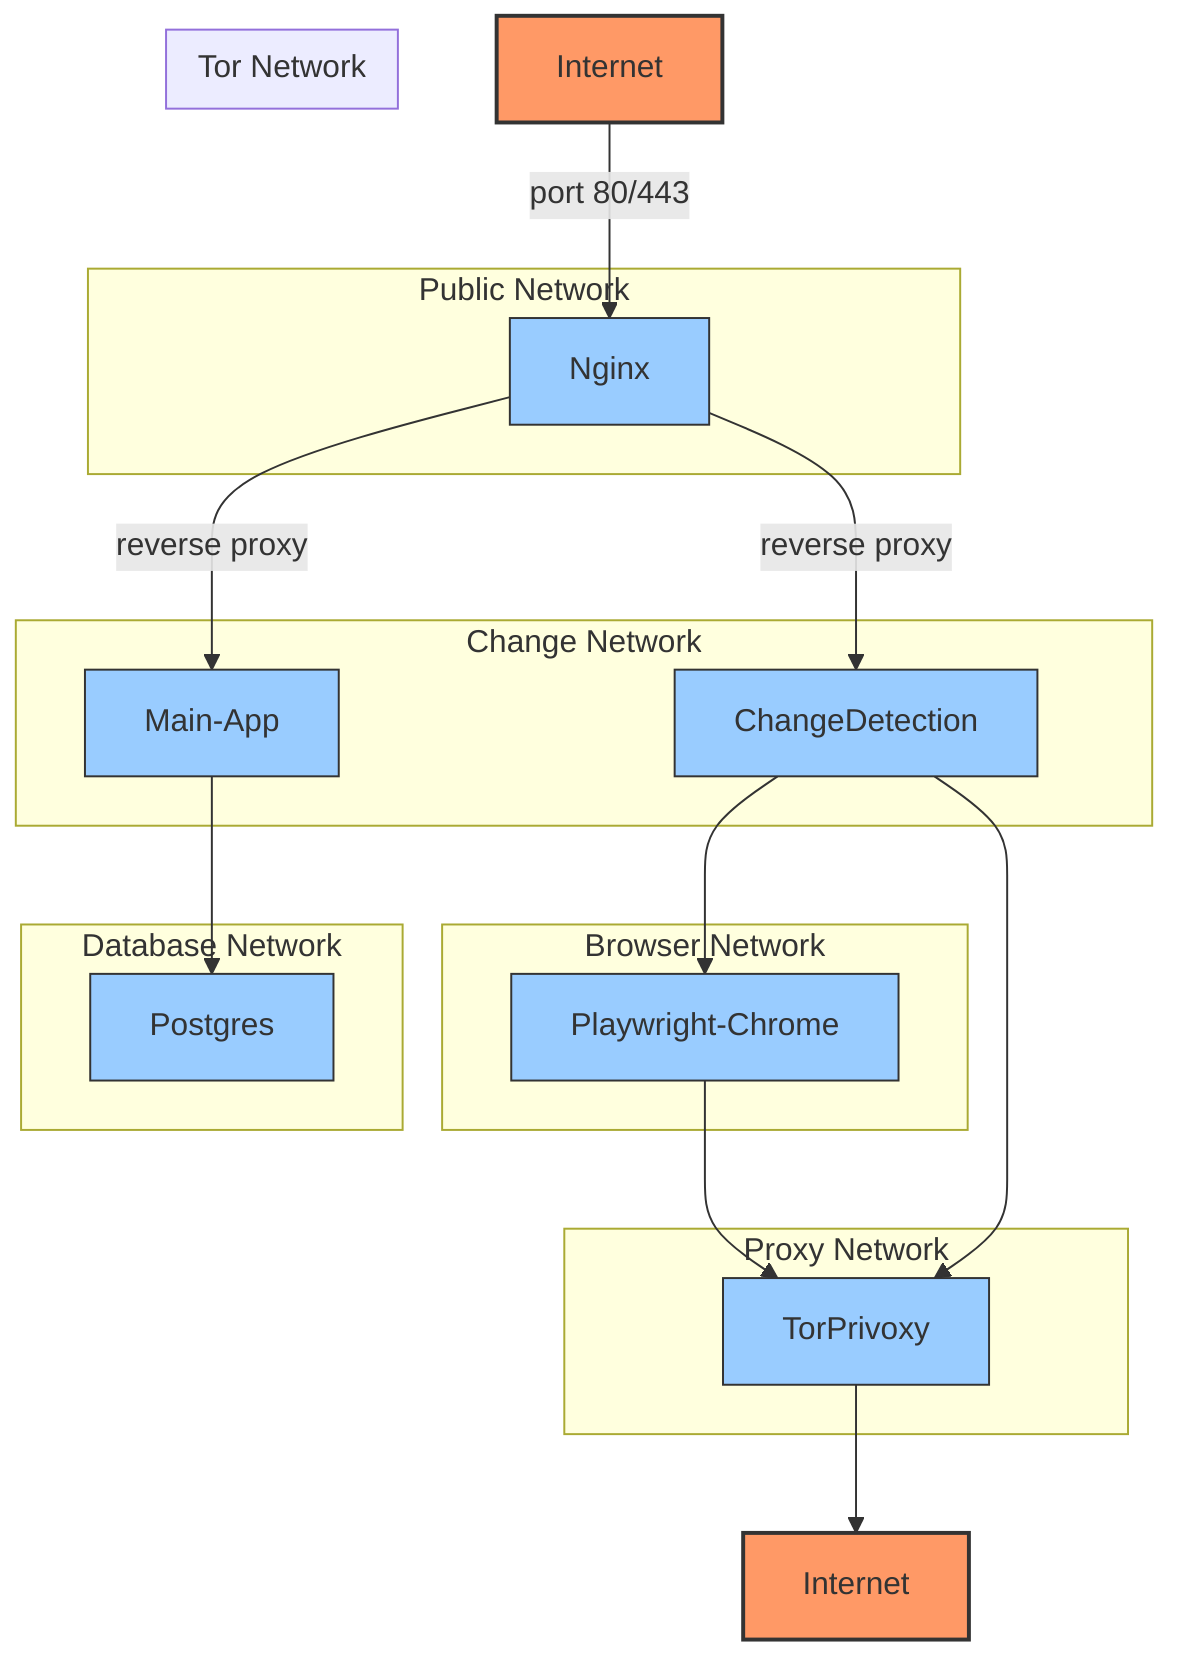 graph TD
    Internet1[Internet] -->|port 80/443| Nginx
    Nginx -->|reverse proxy| MainApp[Main-App]
    Nginx -->|reverse proxy| ChangeDetection
    MainApp --> Postgres
    ChangeDetection --> PlaywrightChrome[Playwright-Chrome]
    ChangeDetection --> TorPrivoxy
    PlaywrightChrome --> TorPrivoxy
    TorPrivoxy --> Internet2[Internet]
    
    subgraph public_network [Public Network]
        Nginx
    end
    
    subgraph change_network [Change Network]
        MainApp
        ChangeDetection
        Nginx
    end
    
    subgraph db_network [Database Network]
        MainApp
        Postgres
    end
    
    subgraph browser_network [Browser Network]
        ChangeDetection
        PlaywrightChrome
    end
    
    subgraph proxy_network [Proxy Network]
        ChangeDetection
        PlaywrightChrome
        TorPrivoxy
    end
    
    subgraph tor_network [Tor Network]
        TorPrivoxy
    end
    
    classDef external fill:#f96,stroke:#333,stroke-width:2px;
    classDef internal fill:#9cf,stroke:#333,stroke-width:1px;
    class Internet1,Internet2 external;
    class Nginx,MainApp,ChangeDetection,PlaywrightChrome,Postgres,TorPrivoxy internal;